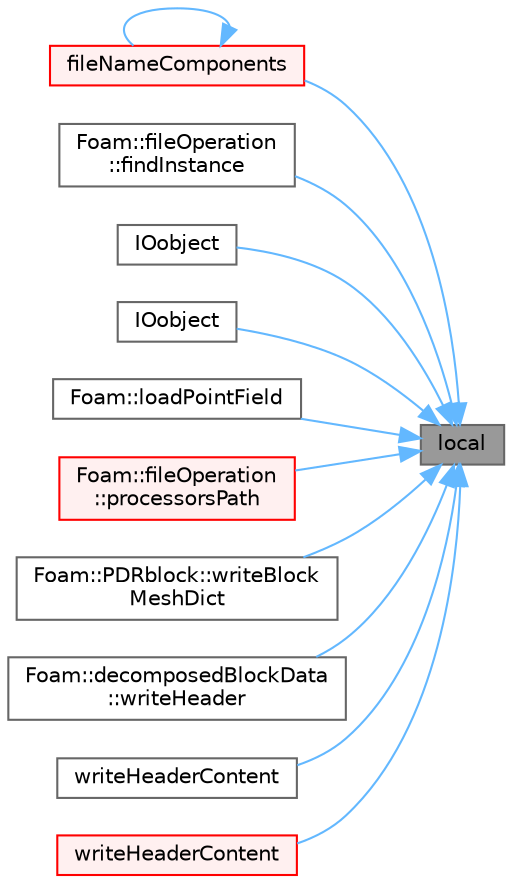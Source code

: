 digraph "local"
{
 // LATEX_PDF_SIZE
  bgcolor="transparent";
  edge [fontname=Helvetica,fontsize=10,labelfontname=Helvetica,labelfontsize=10];
  node [fontname=Helvetica,fontsize=10,shape=box,height=0.2,width=0.4];
  rankdir="RL";
  Node1 [id="Node000001",label="local",height=0.2,width=0.4,color="gray40", fillcolor="grey60", style="filled", fontcolor="black",tooltip=" "];
  Node1 -> Node2 [id="edge1_Node000001_Node000002",dir="back",color="steelblue1",style="solid",tooltip=" "];
  Node2 [id="Node000002",label="fileNameComponents",height=0.2,width=0.4,color="red", fillcolor="#FFF0F0", style="filled",URL="$classFoam_1_1IOobject.html#a7d27b76557b60f572ecd7fa620bd3d8e",tooltip=" "];
  Node2 -> Node2 [id="edge2_Node000002_Node000002",dir="back",color="steelblue1",style="solid",tooltip=" "];
  Node1 -> Node4 [id="edge3_Node000001_Node000004",dir="back",color="steelblue1",style="solid",tooltip=" "];
  Node4 [id="Node000004",label="Foam::fileOperation\l::findInstance",height=0.2,width=0.4,color="grey40", fillcolor="white", style="filled",URL="$classFoam_1_1fileOperation.html#a881be0e5904a01ee2f6edbcf2b61c7ad",tooltip=" "];
  Node1 -> Node5 [id="edge4_Node000001_Node000005",dir="back",color="steelblue1",style="solid",tooltip=" "];
  Node5 [id="Node000005",label="IOobject",height=0.2,width=0.4,color="grey40", fillcolor="white", style="filled",URL="$classFoam_1_1IOobject.html#a96a2fa296b675240ca23bb62e37001f0",tooltip=" "];
  Node1 -> Node6 [id="edge5_Node000001_Node000006",dir="back",color="steelblue1",style="solid",tooltip=" "];
  Node6 [id="Node000006",label="IOobject",height=0.2,width=0.4,color="grey40", fillcolor="white", style="filled",URL="$classFoam_1_1IOobject.html#aefef9a1b1a511ad549d07fb664c6974a",tooltip=" "];
  Node1 -> Node7 [id="edge6_Node000001_Node000007",dir="back",color="steelblue1",style="solid",tooltip=" "];
  Node7 [id="Node000007",label="Foam::loadPointField",height=0.2,width=0.4,color="grey40", fillcolor="white", style="filled",URL="$namespaceFoam.html#a000c93ffebc6864ca2fbb731f40754a5",tooltip=" "];
  Node1 -> Node8 [id="edge7_Node000001_Node000008",dir="back",color="steelblue1",style="solid",tooltip=" "];
  Node8 [id="Node000008",label="Foam::fileOperation\l::processorsPath",height=0.2,width=0.4,color="red", fillcolor="#FFF0F0", style="filled",URL="$classFoam_1_1fileOperation.html#a65e34392aa99158fa6c425765a98b3f6",tooltip=" "];
  Node1 -> Node10 [id="edge8_Node000001_Node000010",dir="back",color="steelblue1",style="solid",tooltip=" "];
  Node10 [id="Node000010",label="Foam::PDRblock::writeBlock\lMeshDict",height=0.2,width=0.4,color="grey40", fillcolor="white", style="filled",URL="$classFoam_1_1PDRblock.html#ada4f17289c44725a46a616dd22bbcff3",tooltip=" "];
  Node1 -> Node11 [id="edge9_Node000001_Node000011",dir="back",color="steelblue1",style="solid",tooltip=" "];
  Node11 [id="Node000011",label="Foam::decomposedBlockData\l::writeHeader",height=0.2,width=0.4,color="grey40", fillcolor="white", style="filled",URL="$classFoam_1_1decomposedBlockData.html#a48d5a7ea2dd011931eb703ba9952625d",tooltip=" "];
  Node1 -> Node12 [id="edge10_Node000001_Node000012",dir="back",color="steelblue1",style="solid",tooltip=" "];
  Node12 [id="Node000012",label="writeHeaderContent",height=0.2,width=0.4,color="grey40", fillcolor="white", style="filled",URL="$classFoam_1_1IOobject.html#a1923c3623a441cdc693e4d9ad041ec7a",tooltip=" "];
  Node1 -> Node13 [id="edge11_Node000001_Node000013",dir="back",color="steelblue1",style="solid",tooltip=" "];
  Node13 [id="Node000013",label="writeHeaderContent",height=0.2,width=0.4,color="red", fillcolor="#FFF0F0", style="filled",URL="$classFoam_1_1IOobject.html#a8cbc6c83601f336aba316bde35468571",tooltip=" "];
}
